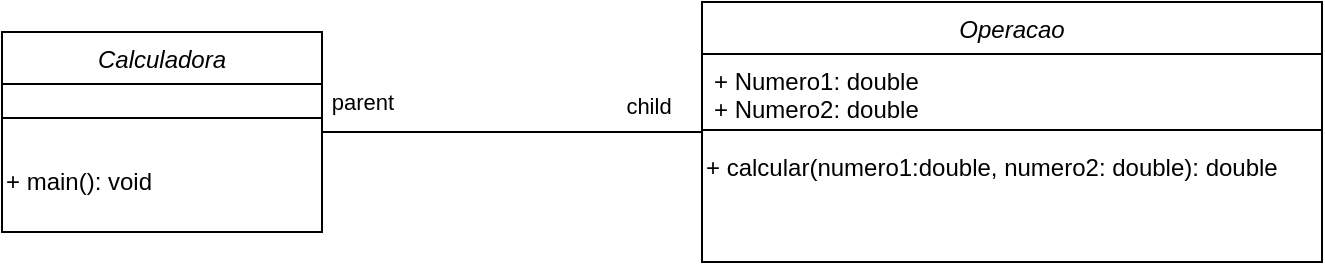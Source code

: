 <mxfile version="21.1.4" type="github">
  <diagram id="C5RBs43oDa-KdzZeNtuy" name="Page-1">
    <mxGraphModel dx="954" dy="616" grid="1" gridSize="10" guides="1" tooltips="1" connect="1" arrows="1" fold="1" page="1" pageScale="1" pageWidth="827" pageHeight="1169" math="0" shadow="0">
      <root>
        <mxCell id="WIyWlLk6GJQsqaUBKTNV-0" />
        <mxCell id="WIyWlLk6GJQsqaUBKTNV-1" parent="WIyWlLk6GJQsqaUBKTNV-0" />
        <mxCell id="3-Vc77pxm4n8m3PA8i64-1" value="Calculadora" style="swimlane;fontStyle=2;align=center;verticalAlign=top;childLayout=stackLayout;horizontal=1;startSize=26;horizontalStack=0;resizeParent=1;resizeLast=0;collapsible=1;marginBottom=0;rounded=0;shadow=0;strokeWidth=1;" vertex="1" parent="WIyWlLk6GJQsqaUBKTNV-1">
          <mxGeometry x="90" y="85" width="160" height="100" as="geometry">
            <mxRectangle x="230" y="140" width="160" height="26" as="alternateBounds" />
          </mxGeometry>
        </mxCell>
        <mxCell id="3-Vc77pxm4n8m3PA8i64-5" value="" style="line;html=1;strokeWidth=1;align=left;verticalAlign=middle;spacingTop=-1;spacingLeft=3;spacingRight=3;rotatable=0;labelPosition=right;points=[];portConstraint=eastwest;" vertex="1" parent="3-Vc77pxm4n8m3PA8i64-1">
          <mxGeometry y="26" width="160" height="34" as="geometry" />
        </mxCell>
        <mxCell id="3-Vc77pxm4n8m3PA8i64-26" value="+ main(): void" style="text;html=1;align=left;verticalAlign=middle;resizable=0;points=[];autosize=1;strokeColor=none;fillColor=none;" vertex="1" parent="3-Vc77pxm4n8m3PA8i64-1">
          <mxGeometry y="60" width="160" height="30" as="geometry" />
        </mxCell>
        <mxCell id="3-Vc77pxm4n8m3PA8i64-27" value="Operacao" style="swimlane;fontStyle=2;align=center;verticalAlign=top;childLayout=stackLayout;horizontal=1;startSize=26;horizontalStack=0;resizeParent=1;resizeLast=0;collapsible=1;marginBottom=0;rounded=0;shadow=0;strokeWidth=1;" vertex="1" parent="WIyWlLk6GJQsqaUBKTNV-1">
          <mxGeometry x="440" y="70" width="310" height="130" as="geometry">
            <mxRectangle x="230" y="140" width="160" height="26" as="alternateBounds" />
          </mxGeometry>
        </mxCell>
        <mxCell id="3-Vc77pxm4n8m3PA8i64-28" value="+ Numero1: double&#xa;+ Numero2: double" style="text;align=left;verticalAlign=top;spacingLeft=4;spacingRight=4;overflow=hidden;rotatable=0;points=[[0,0.5],[1,0.5]];portConstraint=eastwest;" vertex="1" parent="3-Vc77pxm4n8m3PA8i64-27">
          <mxGeometry y="26" width="310" height="34" as="geometry" />
        </mxCell>
        <mxCell id="3-Vc77pxm4n8m3PA8i64-29" value="" style="line;html=1;strokeWidth=1;align=left;verticalAlign=middle;spacingTop=-1;spacingLeft=3;spacingRight=3;rotatable=0;labelPosition=right;points=[];portConstraint=eastwest;" vertex="1" parent="3-Vc77pxm4n8m3PA8i64-27">
          <mxGeometry y="60" width="310" height="8" as="geometry" />
        </mxCell>
        <mxCell id="3-Vc77pxm4n8m3PA8i64-30" value="+ calcular(numero1:double, numero2: double): double" style="text;html=1;align=left;verticalAlign=middle;resizable=0;points=[];autosize=1;strokeColor=none;fillColor=none;" vertex="1" parent="3-Vc77pxm4n8m3PA8i64-27">
          <mxGeometry y="68" width="310" height="30" as="geometry" />
        </mxCell>
        <mxCell id="3-Vc77pxm4n8m3PA8i64-36" value="" style="endArrow=none;html=1;rounded=0;exitX=1;exitY=0.5;exitDx=0;exitDy=0;" edge="1" parent="WIyWlLk6GJQsqaUBKTNV-1" source="3-Vc77pxm4n8m3PA8i64-1" target="3-Vc77pxm4n8m3PA8i64-27">
          <mxGeometry width="50" height="50" relative="1" as="geometry">
            <mxPoint x="490" y="340" as="sourcePoint" />
            <mxPoint x="540" y="290" as="targetPoint" />
          </mxGeometry>
        </mxCell>
        <mxCell id="3-Vc77pxm4n8m3PA8i64-38" value="parent" style="edgeLabel;html=1;align=center;verticalAlign=middle;resizable=0;points=[];" vertex="1" connectable="0" parent="3-Vc77pxm4n8m3PA8i64-36">
          <mxGeometry x="-0.474" y="1" relative="1" as="geometry">
            <mxPoint x="-30" y="-14" as="offset" />
          </mxGeometry>
        </mxCell>
        <mxCell id="3-Vc77pxm4n8m3PA8i64-39" value="child" style="edgeLabel;html=1;align=center;verticalAlign=middle;resizable=0;points=[];" vertex="1" connectable="0" parent="WIyWlLk6GJQsqaUBKTNV-1">
          <mxGeometry x="350" y="130" as="geometry">
            <mxPoint x="63" y="-8" as="offset" />
          </mxGeometry>
        </mxCell>
      </root>
    </mxGraphModel>
  </diagram>
</mxfile>
